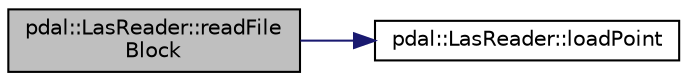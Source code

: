 digraph "pdal::LasReader::readFileBlock"
{
  edge [fontname="Helvetica",fontsize="10",labelfontname="Helvetica",labelfontsize="10"];
  node [fontname="Helvetica",fontsize="10",shape=record];
  rankdir="LR";
  Node1 [label="pdal::LasReader::readFile\lBlock",height=0.2,width=0.4,color="black", fillcolor="grey75", style="filled", fontcolor="black"];
  Node1 -> Node2 [color="midnightblue",fontsize="10",style="solid",fontname="Helvetica"];
  Node2 [label="pdal::LasReader::loadPoint",height=0.2,width=0.4,color="black", fillcolor="white", style="filled",URL="$classpdal_1_1LasReader.html#a88e2840ecf32e4e5d35c226190df0bf4"];
}
